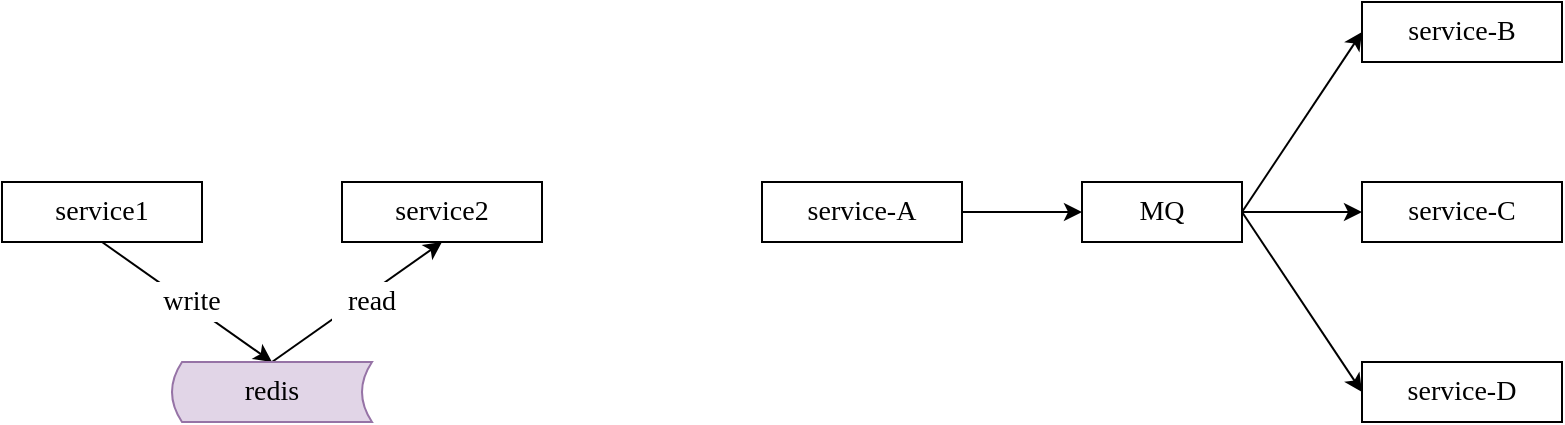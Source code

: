 <mxfile version="12.9.9" type="device" pages="4"><diagram id="9eXYEQJumN2qPxUiWf0x" name="误用一：把缓存作为服务与服务之间传递数据的媒介"><mxGraphModel dx="1072" dy="792" grid="1" gridSize="10" guides="1" tooltips="1" connect="1" arrows="1" fold="1" page="1" pageScale="1" pageWidth="827" pageHeight="1169" math="0" shadow="0"><root><mxCell id="0"/><mxCell id="1" parent="0"/><mxCell id="SbKYpKn8SWeR-BgSfOOV-4" style="rounded=0;orthogonalLoop=1;jettySize=auto;html=1;exitX=0.5;exitY=1;exitDx=0;exitDy=0;entryX=0.5;entryY=0;entryDx=0;entryDy=0;fontFamily=Verdana;fontSize=14;" edge="1" parent="1" source="SbKYpKn8SWeR-BgSfOOV-1" target="SbKYpKn8SWeR-BgSfOOV-3"><mxGeometry relative="1" as="geometry"/></mxCell><mxCell id="SbKYpKn8SWeR-BgSfOOV-1" value="service1" style="rounded=0;whiteSpace=wrap;html=1;fontSize=14;fontFamily=Verdana;" vertex="1" parent="1"><mxGeometry x="20" y="320" width="100" height="30" as="geometry"/></mxCell><mxCell id="SbKYpKn8SWeR-BgSfOOV-2" value="service2" style="rounded=0;whiteSpace=wrap;html=1;fontSize=14;fontFamily=Verdana;" vertex="1" parent="1"><mxGeometry x="190" y="320" width="100" height="30" as="geometry"/></mxCell><mxCell id="SbKYpKn8SWeR-BgSfOOV-5" style="edgeStyle=none;rounded=0;orthogonalLoop=1;jettySize=auto;html=1;exitX=0.5;exitY=0;exitDx=0;exitDy=0;entryX=0.5;entryY=1;entryDx=0;entryDy=0;fontFamily=Verdana;fontSize=14;" edge="1" parent="1" source="SbKYpKn8SWeR-BgSfOOV-3" target="SbKYpKn8SWeR-BgSfOOV-2"><mxGeometry relative="1" as="geometry"/></mxCell><mxCell id="SbKYpKn8SWeR-BgSfOOV-3" value="redis" style="shape=dataStorage;whiteSpace=wrap;html=1;fontFamily=Verdana;fontSize=14;size=0.05;fillColor=#e1d5e7;strokeColor=#9673a6;" vertex="1" parent="1"><mxGeometry x="105" y="410" width="100" height="30" as="geometry"/></mxCell><mxCell id="SbKYpKn8SWeR-BgSfOOV-6" value="write" style="text;html=1;strokeColor=none;fillColor=#ffffff;align=center;verticalAlign=middle;whiteSpace=wrap;rounded=0;fontFamily=Verdana;fontSize=14;" vertex="1" parent="1"><mxGeometry x="95" y="370" width="40" height="20" as="geometry"/></mxCell><mxCell id="SbKYpKn8SWeR-BgSfOOV-7" value="read" style="text;html=1;strokeColor=none;fillColor=#ffffff;align=center;verticalAlign=middle;whiteSpace=wrap;rounded=0;fontFamily=Verdana;fontSize=14;" vertex="1" parent="1"><mxGeometry x="185" y="370" width="40" height="20" as="geometry"/></mxCell><mxCell id="SbKYpKn8SWeR-BgSfOOV-14" style="edgeStyle=none;rounded=0;orthogonalLoop=1;jettySize=auto;html=1;exitX=1;exitY=0.5;exitDx=0;exitDy=0;entryX=0;entryY=0.5;entryDx=0;entryDy=0;fontFamily=Verdana;fontSize=14;" edge="1" parent="1" source="SbKYpKn8SWeR-BgSfOOV-8" target="SbKYpKn8SWeR-BgSfOOV-9"><mxGeometry relative="1" as="geometry"/></mxCell><mxCell id="SbKYpKn8SWeR-BgSfOOV-8" value="service-A" style="rounded=0;whiteSpace=wrap;html=1;fontSize=14;fontFamily=Verdana;" vertex="1" parent="1"><mxGeometry x="400" y="320" width="100" height="30" as="geometry"/></mxCell><mxCell id="SbKYpKn8SWeR-BgSfOOV-15" style="edgeStyle=none;rounded=0;orthogonalLoop=1;jettySize=auto;html=1;exitX=1;exitY=0.5;exitDx=0;exitDy=0;entryX=0;entryY=0.5;entryDx=0;entryDy=0;fontFamily=Verdana;fontSize=14;" edge="1" parent="1" source="SbKYpKn8SWeR-BgSfOOV-9" target="SbKYpKn8SWeR-BgSfOOV-11"><mxGeometry relative="1" as="geometry"/></mxCell><mxCell id="SbKYpKn8SWeR-BgSfOOV-17" style="edgeStyle=none;rounded=0;orthogonalLoop=1;jettySize=auto;html=1;exitX=1;exitY=0.5;exitDx=0;exitDy=0;entryX=0;entryY=0.5;entryDx=0;entryDy=0;fontFamily=Verdana;fontSize=14;" edge="1" parent="1" source="SbKYpKn8SWeR-BgSfOOV-9" target="SbKYpKn8SWeR-BgSfOOV-12"><mxGeometry relative="1" as="geometry"/></mxCell><mxCell id="SbKYpKn8SWeR-BgSfOOV-18" style="edgeStyle=none;rounded=0;orthogonalLoop=1;jettySize=auto;html=1;exitX=1;exitY=0.5;exitDx=0;exitDy=0;entryX=0;entryY=0.5;entryDx=0;entryDy=0;fontFamily=Verdana;fontSize=14;" edge="1" parent="1" source="SbKYpKn8SWeR-BgSfOOV-9" target="SbKYpKn8SWeR-BgSfOOV-10"><mxGeometry relative="1" as="geometry"/></mxCell><mxCell id="SbKYpKn8SWeR-BgSfOOV-9" value="MQ" style="rounded=0;whiteSpace=wrap;html=1;fontSize=14;fontFamily=Verdana;" vertex="1" parent="1"><mxGeometry x="560" y="320" width="80" height="30" as="geometry"/></mxCell><mxCell id="SbKYpKn8SWeR-BgSfOOV-10" value="service-D" style="rounded=0;whiteSpace=wrap;html=1;fontSize=14;fontFamily=Verdana;" vertex="1" parent="1"><mxGeometry x="700" y="410" width="100" height="30" as="geometry"/></mxCell><mxCell id="SbKYpKn8SWeR-BgSfOOV-11" value="service-C" style="rounded=0;whiteSpace=wrap;html=1;fontSize=14;fontFamily=Verdana;" vertex="1" parent="1"><mxGeometry x="700" y="320" width="100" height="30" as="geometry"/></mxCell><mxCell id="SbKYpKn8SWeR-BgSfOOV-12" value="service-B" style="rounded=0;whiteSpace=wrap;html=1;fontSize=14;fontFamily=Verdana;" vertex="1" parent="1"><mxGeometry x="700" y="230" width="100" height="30" as="geometry"/></mxCell></root></mxGraphModel></diagram><diagram id="FZooxDUAz10xvl-QHbfw" name="误用二：使用缓存未考虑雪崩"><mxGraphModel dx="1072" dy="792" grid="1" gridSize="10" guides="1" tooltips="1" connect="1" arrows="1" fold="1" page="1" pageScale="1" pageWidth="827" pageHeight="1169" math="0" shadow="0"><root><mxCell id="miYTasqPMcyQoT4ndEmA-0"/><mxCell id="miYTasqPMcyQoT4ndEmA-1" parent="miYTasqPMcyQoT4ndEmA-0"/><mxCell id="9lH_b4bazbXiuwKwpTK9-0" style="rounded=0;orthogonalLoop=1;jettySize=auto;html=1;exitX=0.5;exitY=1;exitDx=0;exitDy=0;entryX=0.5;entryY=0;entryDx=0;entryDy=0;fontFamily=Verdana;fontSize=14;" edge="1" parent="miYTasqPMcyQoT4ndEmA-1" source="9lH_b4bazbXiuwKwpTK9-1" target="9lH_b4bazbXiuwKwpTK9-4"><mxGeometry relative="1" as="geometry"/></mxCell><mxCell id="9lH_b4bazbXiuwKwpTK9-8" style="edgeStyle=none;rounded=0;orthogonalLoop=1;jettySize=auto;html=1;exitX=1;exitY=0.5;exitDx=0;exitDy=0;entryX=0;entryY=0.5;entryDx=0;entryDy=0;fontFamily=Verdana;fontSize=14;" edge="1" parent="miYTasqPMcyQoT4ndEmA-1" source="9lH_b4bazbXiuwKwpTK9-1" target="9lH_b4bazbXiuwKwpTK9-7"><mxGeometry relative="1" as="geometry"/></mxCell><mxCell id="9lH_b4bazbXiuwKwpTK9-1" value="service" style="rounded=0;whiteSpace=wrap;html=1;fontSize=14;fontFamily=Verdana;" vertex="1" parent="miYTasqPMcyQoT4ndEmA-1"><mxGeometry x="20" y="320" width="100" height="30" as="geometry"/></mxCell><mxCell id="9lH_b4bazbXiuwKwpTK9-4" value="db" style="shape=dataStorage;whiteSpace=wrap;html=1;fontFamily=Verdana;fontSize=14;size=0.05;fillColor=#f8cecc;strokeColor=#b85450;" vertex="1" parent="miYTasqPMcyQoT4ndEmA-1"><mxGeometry x="20" y="410" width="100" height="30" as="geometry"/></mxCell><mxCell id="9lH_b4bazbXiuwKwpTK9-7" value="redis" style="shape=dataStorage;whiteSpace=wrap;html=1;fontFamily=Verdana;fontSize=14;size=0.05;fillColor=#e1d5e7;strokeColor=#9673a6;" vertex="1" parent="miYTasqPMcyQoT4ndEmA-1"><mxGeometry x="200" y="320" width="100" height="30" as="geometry"/></mxCell><mxCell id="9lH_b4bazbXiuwKwpTK9-9" style="rounded=0;orthogonalLoop=1;jettySize=auto;html=1;exitX=0.5;exitY=1;exitDx=0;exitDy=0;entryX=0.5;entryY=0;entryDx=0;entryDy=0;fontFamily=Verdana;fontSize=14;" edge="1" parent="miYTasqPMcyQoT4ndEmA-1" source="9lH_b4bazbXiuwKwpTK9-11" target="9lH_b4bazbXiuwKwpTK9-12"><mxGeometry relative="1" as="geometry"/></mxCell><mxCell id="9lH_b4bazbXiuwKwpTK9-10" style="edgeStyle=none;rounded=0;orthogonalLoop=1;jettySize=auto;html=1;exitX=1;exitY=0.5;exitDx=0;exitDy=0;entryX=0;entryY=0.5;entryDx=0;entryDy=0;fontFamily=Verdana;fontSize=14;" edge="1" parent="miYTasqPMcyQoT4ndEmA-1" source="9lH_b4bazbXiuwKwpTK9-11" target="9lH_b4bazbXiuwKwpTK9-13"><mxGeometry relative="1" as="geometry"/></mxCell><mxCell id="9lH_b4bazbXiuwKwpTK9-15" style="edgeStyle=none;rounded=0;orthogonalLoop=1;jettySize=auto;html=1;exitX=1;exitY=0.5;exitDx=0;exitDy=0;entryX=0;entryY=0.5;entryDx=0;entryDy=0;fontFamily=Verdana;fontSize=14;" edge="1" parent="miYTasqPMcyQoT4ndEmA-1" source="9lH_b4bazbXiuwKwpTK9-11" target="9lH_b4bazbXiuwKwpTK9-14"><mxGeometry relative="1" as="geometry"/></mxCell><mxCell id="9lH_b4bazbXiuwKwpTK9-11" value="service" style="rounded=0;whiteSpace=wrap;html=1;fontSize=14;fontFamily=Verdana;" vertex="1" parent="miYTasqPMcyQoT4ndEmA-1"><mxGeometry x="470" y="200" width="100" height="30" as="geometry"/></mxCell><mxCell id="9lH_b4bazbXiuwKwpTK9-12" value="db" style="shape=dataStorage;whiteSpace=wrap;html=1;fontFamily=Verdana;fontSize=14;size=0.05;fillColor=#f8cecc;strokeColor=#b85450;" vertex="1" parent="miYTasqPMcyQoT4ndEmA-1"><mxGeometry x="470" y="290" width="100" height="30" as="geometry"/></mxCell><mxCell id="9lH_b4bazbXiuwKwpTK9-16" style="edgeStyle=none;rounded=0;orthogonalLoop=1;jettySize=auto;html=1;exitX=0.5;exitY=1;exitDx=0;exitDy=0;entryX=0.5;entryY=0;entryDx=0;entryDy=0;fontFamily=Verdana;fontSize=14;" edge="1" parent="miYTasqPMcyQoT4ndEmA-1" source="9lH_b4bazbXiuwKwpTK9-13" target="9lH_b4bazbXiuwKwpTK9-14"><mxGeometry relative="1" as="geometry"/></mxCell><mxCell id="9lH_b4bazbXiuwKwpTK9-13" value="redis-M" style="shape=dataStorage;whiteSpace=wrap;html=1;fontFamily=Verdana;fontSize=14;size=0.05;fillColor=#e1d5e7;strokeColor=#9673a6;" vertex="1" parent="miYTasqPMcyQoT4ndEmA-1"><mxGeometry x="650" y="200" width="100" height="30" as="geometry"/></mxCell><mxCell id="9lH_b4bazbXiuwKwpTK9-14" value="redis-S" style="shape=dataStorage;whiteSpace=wrap;html=1;fontFamily=Verdana;fontSize=14;size=0.05;fillColor=#e1d5e7;strokeColor=#9673a6;" vertex="1" parent="miYTasqPMcyQoT4ndEmA-1"><mxGeometry x="650" y="260" width="100" height="30" as="geometry"/></mxCell><mxCell id="9lH_b4bazbXiuwKwpTK9-17" style="rounded=0;orthogonalLoop=1;jettySize=auto;html=1;exitX=0.5;exitY=1;exitDx=0;exitDy=0;entryX=0.5;entryY=0;entryDx=0;entryDy=0;fontFamily=Verdana;fontSize=14;" edge="1" parent="miYTasqPMcyQoT4ndEmA-1" source="9lH_b4bazbXiuwKwpTK9-19" target="9lH_b4bazbXiuwKwpTK9-20"><mxGeometry relative="1" as="geometry"/></mxCell><mxCell id="9lH_b4bazbXiuwKwpTK9-18" style="edgeStyle=none;rounded=0;orthogonalLoop=1;jettySize=auto;html=1;exitX=1;exitY=0.5;exitDx=0;exitDy=0;entryX=0;entryY=0.5;entryDx=0;entryDy=0;fontFamily=Verdana;fontSize=14;" edge="1" parent="miYTasqPMcyQoT4ndEmA-1" source="9lH_b4bazbXiuwKwpTK9-19" target="9lH_b4bazbXiuwKwpTK9-21"><mxGeometry relative="1" as="geometry"/></mxCell><mxCell id="9lH_b4bazbXiuwKwpTK9-23" style="edgeStyle=none;rounded=0;orthogonalLoop=1;jettySize=auto;html=1;exitX=1;exitY=0.5;exitDx=0;exitDy=0;entryX=0;entryY=0.5;entryDx=0;entryDy=0;fontFamily=Verdana;fontSize=14;" edge="1" parent="miYTasqPMcyQoT4ndEmA-1" source="9lH_b4bazbXiuwKwpTK9-19" target="9lH_b4bazbXiuwKwpTK9-22"><mxGeometry relative="1" as="geometry"/></mxCell><mxCell id="9lH_b4bazbXiuwKwpTK9-19" value="service" style="rounded=0;whiteSpace=wrap;html=1;fontSize=14;fontFamily=Verdana;" vertex="1" parent="miYTasqPMcyQoT4ndEmA-1"><mxGeometry x="470" y="440" width="100" height="30" as="geometry"/></mxCell><mxCell id="9lH_b4bazbXiuwKwpTK9-20" value="db" style="shape=dataStorage;whiteSpace=wrap;html=1;fontFamily=Verdana;fontSize=14;size=0.05;fillColor=#f8cecc;strokeColor=#b85450;" vertex="1" parent="miYTasqPMcyQoT4ndEmA-1"><mxGeometry x="470" y="530" width="100" height="30" as="geometry"/></mxCell><mxCell id="9lH_b4bazbXiuwKwpTK9-21" value="redis01" style="shape=dataStorage;whiteSpace=wrap;html=1;fontFamily=Verdana;fontSize=14;size=0.05;fillColor=#e1d5e7;strokeColor=#9673a6;" vertex="1" parent="miYTasqPMcyQoT4ndEmA-1"><mxGeometry x="650" y="410" width="100" height="30" as="geometry"/></mxCell><mxCell id="9lH_b4bazbXiuwKwpTK9-22" value="redis02" style="shape=dataStorage;whiteSpace=wrap;html=1;fontFamily=Verdana;fontSize=14;size=0.05;fillColor=#e1d5e7;strokeColor=#9673a6;" vertex="1" parent="miYTasqPMcyQoT4ndEmA-1"><mxGeometry x="650" y="470" width="100" height="30" as="geometry"/></mxCell></root></mxGraphModel></diagram><diagram id="ssP4FphJ_mjHIjRZtZ6U" name="误用三：调用方缓存数据"><mxGraphModel dx="1072" dy="792" grid="1" gridSize="10" guides="1" tooltips="1" connect="1" arrows="1" fold="1" page="1" pageScale="1" pageWidth="827" pageHeight="1169" math="0" shadow="0"><root><mxCell id="xLtBgum_FdNnApB-cAm3-0"/><mxCell id="xLtBgum_FdNnApB-cAm3-1" parent="xLtBgum_FdNnApB-cAm3-0"/><mxCell id="haZtEwsLmu-5IV1wElQB-0" style="rounded=0;orthogonalLoop=1;jettySize=auto;html=1;exitX=0.5;exitY=1;exitDx=0;exitDy=0;entryX=0.5;entryY=0;entryDx=0;entryDy=0;fontFamily=Verdana;fontSize=14;" edge="1" parent="xLtBgum_FdNnApB-cAm3-1" source="haZtEwsLmu-5IV1wElQB-2" target="haZtEwsLmu-5IV1wElQB-3"><mxGeometry relative="1" as="geometry"/></mxCell><mxCell id="haZtEwsLmu-5IV1wElQB-1" style="edgeStyle=none;rounded=0;orthogonalLoop=1;jettySize=auto;html=1;exitX=1;exitY=0.5;exitDx=0;exitDy=0;entryX=0;entryY=0.5;entryDx=0;entryDy=0;fontFamily=Verdana;fontSize=14;" edge="1" parent="xLtBgum_FdNnApB-cAm3-1" source="haZtEwsLmu-5IV1wElQB-2" target="haZtEwsLmu-5IV1wElQB-4"><mxGeometry relative="1" as="geometry"/></mxCell><mxCell id="haZtEwsLmu-5IV1wElQB-2" value="service" style="rounded=0;whiteSpace=wrap;html=1;fontSize=14;fontFamily=Verdana;" vertex="1" parent="xLtBgum_FdNnApB-cAm3-1"><mxGeometry x="260" y="320" width="100" height="30" as="geometry"/></mxCell><mxCell id="haZtEwsLmu-5IV1wElQB-3" value="db" style="shape=dataStorage;whiteSpace=wrap;html=1;fontFamily=Verdana;fontSize=14;size=0.05;fillColor=#f8cecc;strokeColor=#b85450;" vertex="1" parent="xLtBgum_FdNnApB-cAm3-1"><mxGeometry x="260" y="410" width="100" height="30" as="geometry"/></mxCell><mxCell id="haZtEwsLmu-5IV1wElQB-4" value="redis" style="shape=dataStorage;whiteSpace=wrap;html=1;fontFamily=Verdana;fontSize=14;size=0.05;fillColor=#e1d5e7;strokeColor=#9673a6;" vertex="1" parent="xLtBgum_FdNnApB-cAm3-1"><mxGeometry x="440" y="320" width="100" height="30" as="geometry"/></mxCell><mxCell id="haZtEwsLmu-5IV1wElQB-5" style="edgeStyle=none;rounded=0;orthogonalLoop=1;jettySize=auto;html=1;exitX=1;exitY=0.5;exitDx=0;exitDy=0;entryX=0;entryY=0.5;entryDx=0;entryDy=0;fontFamily=Verdana;fontSize=14;" edge="1" parent="xLtBgum_FdNnApB-cAm3-1" source="haZtEwsLmu-5IV1wElQB-6" target="haZtEwsLmu-5IV1wElQB-7"><mxGeometry relative="1" as="geometry"/></mxCell><mxCell id="haZtEwsLmu-5IV1wElQB-8" style="edgeStyle=none;rounded=0;orthogonalLoop=1;jettySize=auto;html=1;exitX=0.5;exitY=1;exitDx=0;exitDy=0;fontFamily=Verdana;fontSize=14;" edge="1" parent="xLtBgum_FdNnApB-cAm3-1" source="haZtEwsLmu-5IV1wElQB-6" target="haZtEwsLmu-5IV1wElQB-2"><mxGeometry relative="1" as="geometry"/></mxCell><mxCell id="haZtEwsLmu-5IV1wElQB-6" value="调用方" style="rounded=0;whiteSpace=wrap;html=1;fontSize=14;fontFamily=Verdana;" vertex="1" parent="xLtBgum_FdNnApB-cAm3-1"><mxGeometry x="260" y="230" width="100" height="30" as="geometry"/></mxCell><mxCell id="haZtEwsLmu-5IV1wElQB-7" value="redis" style="shape=dataStorage;whiteSpace=wrap;html=1;fontFamily=Verdana;fontSize=14;size=0.05;fillColor=#e1d5e7;strokeColor=#9673a6;" vertex="1" parent="xLtBgum_FdNnApB-cAm3-1"><mxGeometry x="440" y="230" width="100" height="30" as="geometry"/></mxCell></root></mxGraphModel></diagram><diagram id="0QrnYM0FZKY8_Jc3m43P" name="误用四：多实例共用缓存"><mxGraphModel dx="1072" dy="792" grid="1" gridSize="10" guides="1" tooltips="1" connect="1" arrows="1" fold="1" page="1" pageScale="1" pageWidth="827" pageHeight="1169" math="0" shadow="0"><root><mxCell id="3oQmhX3qT055AOrQW8X1-0"/><mxCell id="3oQmhX3qT055AOrQW8X1-1" parent="3oQmhX3qT055AOrQW8X1-0"/><mxCell id="NJKf6g7PpaLXq0amMzDY-0" style="rounded=0;orthogonalLoop=1;jettySize=auto;html=1;exitX=0.5;exitY=1;exitDx=0;exitDy=0;entryX=0.5;entryY=0;entryDx=0;entryDy=0;fontFamily=Verdana;fontSize=14;" edge="1" parent="3oQmhX3qT055AOrQW8X1-1" source="NJKf6g7PpaLXq0amMzDY-2" target="NJKf6g7PpaLXq0amMzDY-3"><mxGeometry relative="1" as="geometry"/></mxCell><mxCell id="NJKf6g7PpaLXq0amMzDY-1" style="edgeStyle=none;rounded=0;orthogonalLoop=1;jettySize=auto;html=1;exitX=1;exitY=0.5;exitDx=0;exitDy=0;entryX=0;entryY=0.5;entryDx=0;entryDy=0;fontFamily=Verdana;fontSize=14;" edge="1" parent="3oQmhX3qT055AOrQW8X1-1" source="NJKf6g7PpaLXq0amMzDY-2" target="NJKf6g7PpaLXq0amMzDY-4"><mxGeometry relative="1" as="geometry"/></mxCell><mxCell id="NJKf6g7PpaLXq0amMzDY-2" value="service-a" style="rounded=0;whiteSpace=wrap;html=1;fontSize=14;fontFamily=Verdana;" vertex="1" parent="3oQmhX3qT055AOrQW8X1-1"><mxGeometry x="140" y="280" width="100" height="30" as="geometry"/></mxCell><mxCell id="NJKf6g7PpaLXq0amMzDY-3" value="db-a" style="shape=dataStorage;whiteSpace=wrap;html=1;fontFamily=Verdana;fontSize=14;size=0.05;fillColor=#f8cecc;strokeColor=#b85450;" vertex="1" parent="3oQmhX3qT055AOrQW8X1-1"><mxGeometry x="140" y="370" width="100" height="30" as="geometry"/></mxCell><mxCell id="NJKf6g7PpaLXq0amMzDY-4" value="redis" style="shape=dataStorage;whiteSpace=wrap;html=1;fontFamily=Verdana;fontSize=14;size=0.05;fillColor=#e1d5e7;strokeColor=#9673a6;" vertex="1" parent="3oQmhX3qT055AOrQW8X1-1"><mxGeometry x="320" y="280" width="100" height="30" as="geometry"/></mxCell><mxCell id="NJKf6g7PpaLXq0amMzDY-5" style="rounded=0;orthogonalLoop=1;jettySize=auto;html=1;exitX=0.5;exitY=1;exitDx=0;exitDy=0;entryX=0.5;entryY=0;entryDx=0;entryDy=0;fontFamily=Verdana;fontSize=14;" edge="1" parent="3oQmhX3qT055AOrQW8X1-1" source="NJKf6g7PpaLXq0amMzDY-6" target="NJKf6g7PpaLXq0amMzDY-7"><mxGeometry relative="1" as="geometry"/></mxCell><mxCell id="NJKf6g7PpaLXq0amMzDY-8" style="edgeStyle=none;rounded=0;orthogonalLoop=1;jettySize=auto;html=1;exitX=0;exitY=0.5;exitDx=0;exitDy=0;entryX=1;entryY=0.5;entryDx=0;entryDy=0;fontFamily=Verdana;fontSize=14;" edge="1" parent="3oQmhX3qT055AOrQW8X1-1" source="NJKf6g7PpaLXq0amMzDY-6" target="NJKf6g7PpaLXq0amMzDY-4"><mxGeometry relative="1" as="geometry"/></mxCell><mxCell id="NJKf6g7PpaLXq0amMzDY-6" value="service-b" style="rounded=0;whiteSpace=wrap;html=1;fontSize=14;fontFamily=Verdana;" vertex="1" parent="3oQmhX3qT055AOrQW8X1-1"><mxGeometry x="500" y="280" width="100" height="30" as="geometry"/></mxCell><mxCell id="NJKf6g7PpaLXq0amMzDY-7" value="db-b" style="shape=dataStorage;whiteSpace=wrap;html=1;fontFamily=Verdana;fontSize=14;size=0.05;fillColor=#f8cecc;strokeColor=#b85450;" vertex="1" parent="3oQmhX3qT055AOrQW8X1-1"><mxGeometry x="500" y="370" width="100" height="30" as="geometry"/></mxCell><mxCell id="NJKf6g7PpaLXq0amMzDY-9" style="rounded=0;orthogonalLoop=1;jettySize=auto;html=1;exitX=0.5;exitY=1;exitDx=0;exitDy=0;entryX=0.5;entryY=0;entryDx=0;entryDy=0;fontFamily=Verdana;fontSize=14;" edge="1" parent="3oQmhX3qT055AOrQW8X1-1" source="NJKf6g7PpaLXq0amMzDY-11" target="NJKf6g7PpaLXq0amMzDY-12"><mxGeometry relative="1" as="geometry"/></mxCell><mxCell id="NJKf6g7PpaLXq0amMzDY-10" style="edgeStyle=none;rounded=0;orthogonalLoop=1;jettySize=auto;html=1;exitX=1;exitY=0.5;exitDx=0;exitDy=0;entryX=0;entryY=0.5;entryDx=0;entryDy=0;fontFamily=Verdana;fontSize=14;" edge="1" parent="3oQmhX3qT055AOrQW8X1-1" source="NJKf6g7PpaLXq0amMzDY-11" target="NJKf6g7PpaLXq0amMzDY-13"><mxGeometry relative="1" as="geometry"/></mxCell><mxCell id="NJKf6g7PpaLXq0amMzDY-11" value="service-a" style="rounded=0;whiteSpace=wrap;html=1;fontSize=14;fontFamily=Verdana;" vertex="1" parent="3oQmhX3qT055AOrQW8X1-1"><mxGeometry x="140" y="470" width="100" height="30" as="geometry"/></mxCell><mxCell id="NJKf6g7PpaLXq0amMzDY-12" value="db-a" style="shape=dataStorage;whiteSpace=wrap;html=1;fontFamily=Verdana;fontSize=14;size=0.05;fillColor=#f8cecc;strokeColor=#b85450;" vertex="1" parent="3oQmhX3qT055AOrQW8X1-1"><mxGeometry x="140" y="560" width="100" height="30" as="geometry"/></mxCell><mxCell id="NJKf6g7PpaLXq0amMzDY-13" value="redis-a" style="shape=dataStorage;whiteSpace=wrap;html=1;fontFamily=Verdana;fontSize=14;size=0.05;fillColor=#e1d5e7;strokeColor=#9673a6;" vertex="1" parent="3oQmhX3qT055AOrQW8X1-1"><mxGeometry x="320" y="470" width="100" height="30" as="geometry"/></mxCell><mxCell id="NJKf6g7PpaLXq0amMzDY-14" style="rounded=0;orthogonalLoop=1;jettySize=auto;html=1;exitX=0.5;exitY=1;exitDx=0;exitDy=0;entryX=0.5;entryY=0;entryDx=0;entryDy=0;fontFamily=Verdana;fontSize=14;" edge="1" parent="3oQmhX3qT055AOrQW8X1-1" source="NJKf6g7PpaLXq0amMzDY-16" target="NJKf6g7PpaLXq0amMzDY-17"><mxGeometry relative="1" as="geometry"/></mxCell><mxCell id="NJKf6g7PpaLXq0amMzDY-15" style="edgeStyle=none;rounded=0;orthogonalLoop=1;jettySize=auto;html=1;exitX=1;exitY=0.5;exitDx=0;exitDy=0;entryX=0;entryY=0.5;entryDx=0;entryDy=0;fontFamily=Verdana;fontSize=14;" edge="1" parent="3oQmhX3qT055AOrQW8X1-1" source="NJKf6g7PpaLXq0amMzDY-16" target="NJKf6g7PpaLXq0amMzDY-18"><mxGeometry relative="1" as="geometry"/></mxCell><mxCell id="NJKf6g7PpaLXq0amMzDY-16" value="service-b" style="rounded=0;whiteSpace=wrap;html=1;fontSize=14;fontFamily=Verdana;" vertex="1" parent="3oQmhX3qT055AOrQW8X1-1"><mxGeometry x="500" y="470" width="100" height="30" as="geometry"/></mxCell><mxCell id="NJKf6g7PpaLXq0amMzDY-17" value="db-b" style="shape=dataStorage;whiteSpace=wrap;html=1;fontFamily=Verdana;fontSize=14;size=0.05;fillColor=#f8cecc;strokeColor=#b85450;" vertex="1" parent="3oQmhX3qT055AOrQW8X1-1"><mxGeometry x="500" y="560" width="100" height="30" as="geometry"/></mxCell><mxCell id="NJKf6g7PpaLXq0amMzDY-18" value="redis-b" style="shape=dataStorage;whiteSpace=wrap;html=1;fontFamily=Verdana;fontSize=14;size=0.05;fillColor=#e1d5e7;strokeColor=#9673a6;" vertex="1" parent="3oQmhX3qT055AOrQW8X1-1"><mxGeometry x="680" y="470" width="100" height="30" as="geometry"/></mxCell></root></mxGraphModel></diagram></mxfile>